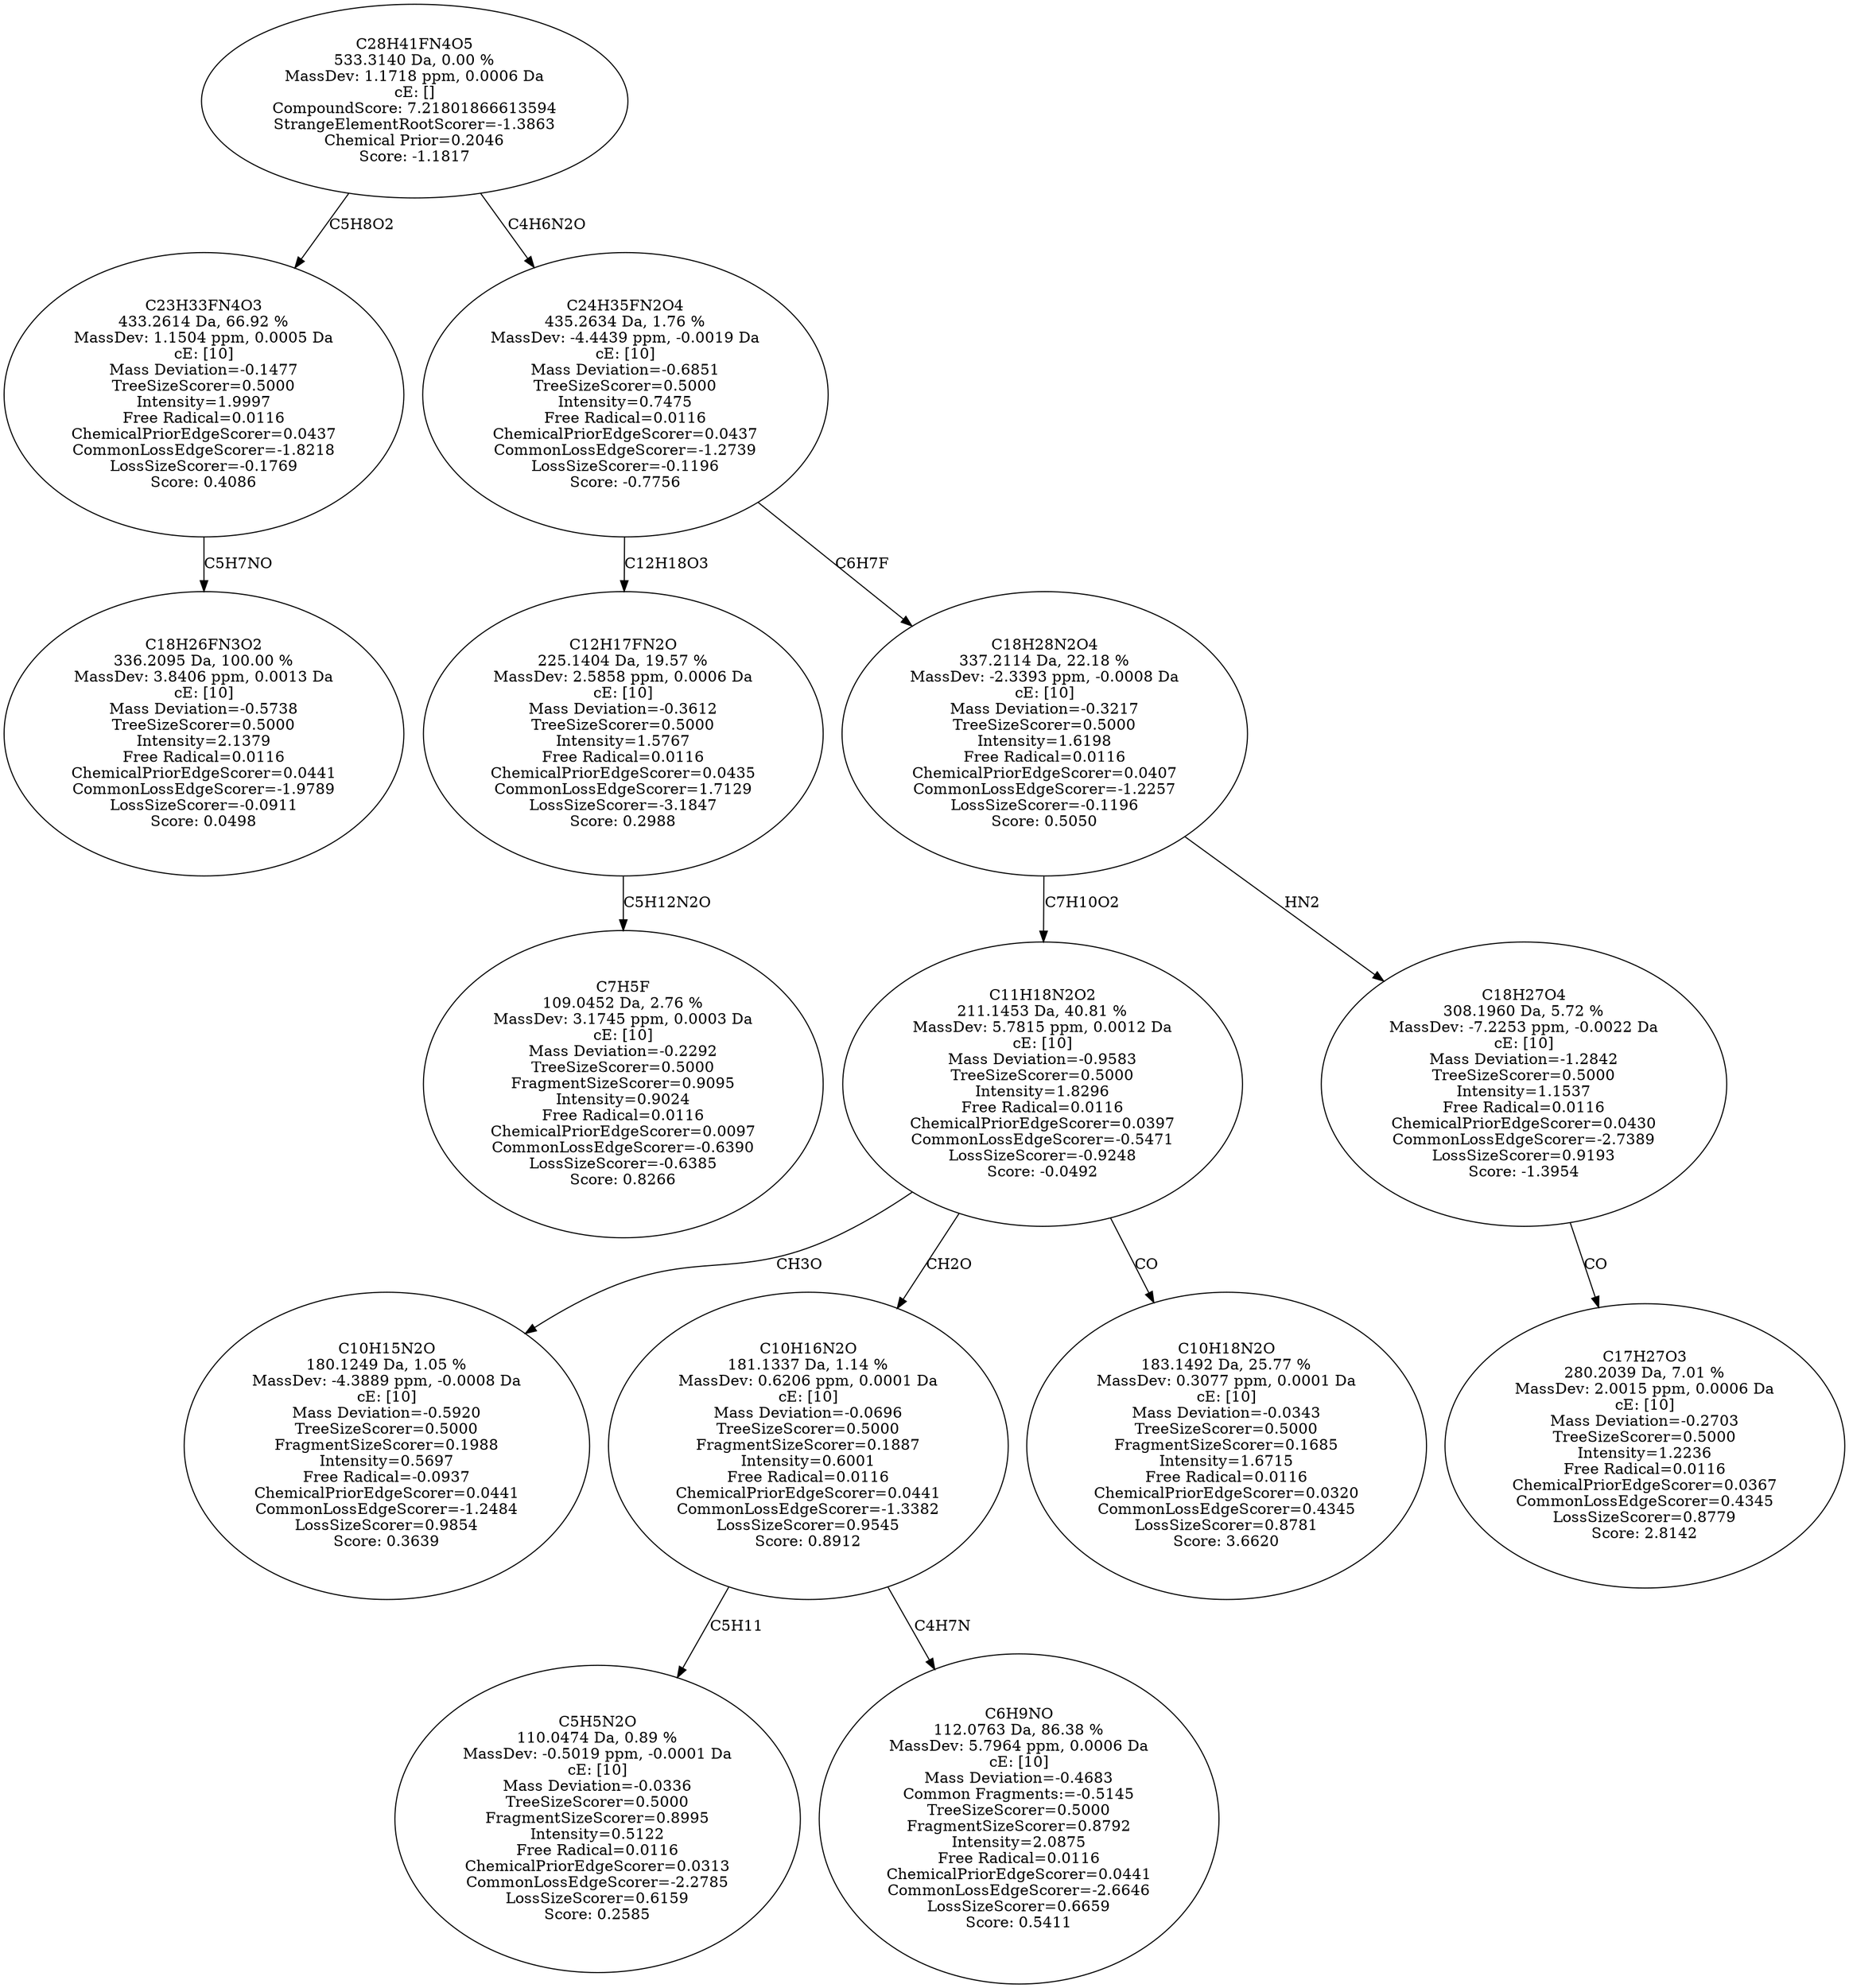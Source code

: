 strict digraph {
v1 [label="C18H26FN3O2\n336.2095 Da, 100.00 %\nMassDev: 3.8406 ppm, 0.0013 Da\ncE: [10]\nMass Deviation=-0.5738\nTreeSizeScorer=0.5000\nIntensity=2.1379\nFree Radical=0.0116\nChemicalPriorEdgeScorer=0.0441\nCommonLossEdgeScorer=-1.9789\nLossSizeScorer=-0.0911\nScore: 0.0498"];
v2 [label="C23H33FN4O3\n433.2614 Da, 66.92 %\nMassDev: 1.1504 ppm, 0.0005 Da\ncE: [10]\nMass Deviation=-0.1477\nTreeSizeScorer=0.5000\nIntensity=1.9997\nFree Radical=0.0116\nChemicalPriorEdgeScorer=0.0437\nCommonLossEdgeScorer=-1.8218\nLossSizeScorer=-0.1769\nScore: 0.4086"];
v3 [label="C7H5F\n109.0452 Da, 2.76 %\nMassDev: 3.1745 ppm, 0.0003 Da\ncE: [10]\nMass Deviation=-0.2292\nTreeSizeScorer=0.5000\nFragmentSizeScorer=0.9095\nIntensity=0.9024\nFree Radical=0.0116\nChemicalPriorEdgeScorer=0.0097\nCommonLossEdgeScorer=-0.6390\nLossSizeScorer=-0.6385\nScore: 0.8266"];
v4 [label="C12H17FN2O\n225.1404 Da, 19.57 %\nMassDev: 2.5858 ppm, 0.0006 Da\ncE: [10]\nMass Deviation=-0.3612\nTreeSizeScorer=0.5000\nIntensity=1.5767\nFree Radical=0.0116\nChemicalPriorEdgeScorer=0.0435\nCommonLossEdgeScorer=1.7129\nLossSizeScorer=-3.1847\nScore: 0.2988"];
v5 [label="C10H15N2O\n180.1249 Da, 1.05 %\nMassDev: -4.3889 ppm, -0.0008 Da\ncE: [10]\nMass Deviation=-0.5920\nTreeSizeScorer=0.5000\nFragmentSizeScorer=0.1988\nIntensity=0.5697\nFree Radical=-0.0937\nChemicalPriorEdgeScorer=0.0441\nCommonLossEdgeScorer=-1.2484\nLossSizeScorer=0.9854\nScore: 0.3639"];
v6 [label="C5H5N2O\n110.0474 Da, 0.89 %\nMassDev: -0.5019 ppm, -0.0001 Da\ncE: [10]\nMass Deviation=-0.0336\nTreeSizeScorer=0.5000\nFragmentSizeScorer=0.8995\nIntensity=0.5122\nFree Radical=0.0116\nChemicalPriorEdgeScorer=0.0313\nCommonLossEdgeScorer=-2.2785\nLossSizeScorer=0.6159\nScore: 0.2585"];
v7 [label="C6H9NO\n112.0763 Da, 86.38 %\nMassDev: 5.7964 ppm, 0.0006 Da\ncE: [10]\nMass Deviation=-0.4683\nCommon Fragments:=-0.5145\nTreeSizeScorer=0.5000\nFragmentSizeScorer=0.8792\nIntensity=2.0875\nFree Radical=0.0116\nChemicalPriorEdgeScorer=0.0441\nCommonLossEdgeScorer=-2.6646\nLossSizeScorer=0.6659\nScore: 0.5411"];
v8 [label="C10H16N2O\n181.1337 Da, 1.14 %\nMassDev: 0.6206 ppm, 0.0001 Da\ncE: [10]\nMass Deviation=-0.0696\nTreeSizeScorer=0.5000\nFragmentSizeScorer=0.1887\nIntensity=0.6001\nFree Radical=0.0116\nChemicalPriorEdgeScorer=0.0441\nCommonLossEdgeScorer=-1.3382\nLossSizeScorer=0.9545\nScore: 0.8912"];
v9 [label="C10H18N2O\n183.1492 Da, 25.77 %\nMassDev: 0.3077 ppm, 0.0001 Da\ncE: [10]\nMass Deviation=-0.0343\nTreeSizeScorer=0.5000\nFragmentSizeScorer=0.1685\nIntensity=1.6715\nFree Radical=0.0116\nChemicalPriorEdgeScorer=0.0320\nCommonLossEdgeScorer=0.4345\nLossSizeScorer=0.8781\nScore: 3.6620"];
v10 [label="C11H18N2O2\n211.1453 Da, 40.81 %\nMassDev: 5.7815 ppm, 0.0012 Da\ncE: [10]\nMass Deviation=-0.9583\nTreeSizeScorer=0.5000\nIntensity=1.8296\nFree Radical=0.0116\nChemicalPriorEdgeScorer=0.0397\nCommonLossEdgeScorer=-0.5471\nLossSizeScorer=-0.9248\nScore: -0.0492"];
v11 [label="C17H27O3\n280.2039 Da, 7.01 %\nMassDev: 2.0015 ppm, 0.0006 Da\ncE: [10]\nMass Deviation=-0.2703\nTreeSizeScorer=0.5000\nIntensity=1.2236\nFree Radical=0.0116\nChemicalPriorEdgeScorer=0.0367\nCommonLossEdgeScorer=0.4345\nLossSizeScorer=0.8779\nScore: 2.8142"];
v12 [label="C18H27O4\n308.1960 Da, 5.72 %\nMassDev: -7.2253 ppm, -0.0022 Da\ncE: [10]\nMass Deviation=-1.2842\nTreeSizeScorer=0.5000\nIntensity=1.1537\nFree Radical=0.0116\nChemicalPriorEdgeScorer=0.0430\nCommonLossEdgeScorer=-2.7389\nLossSizeScorer=0.9193\nScore: -1.3954"];
v13 [label="C18H28N2O4\n337.2114 Da, 22.18 %\nMassDev: -2.3393 ppm, -0.0008 Da\ncE: [10]\nMass Deviation=-0.3217\nTreeSizeScorer=0.5000\nIntensity=1.6198\nFree Radical=0.0116\nChemicalPriorEdgeScorer=0.0407\nCommonLossEdgeScorer=-1.2257\nLossSizeScorer=-0.1196\nScore: 0.5050"];
v14 [label="C24H35FN2O4\n435.2634 Da, 1.76 %\nMassDev: -4.4439 ppm, -0.0019 Da\ncE: [10]\nMass Deviation=-0.6851\nTreeSizeScorer=0.5000\nIntensity=0.7475\nFree Radical=0.0116\nChemicalPriorEdgeScorer=0.0437\nCommonLossEdgeScorer=-1.2739\nLossSizeScorer=-0.1196\nScore: -0.7756"];
v15 [label="C28H41FN4O5\n533.3140 Da, 0.00 %\nMassDev: 1.1718 ppm, 0.0006 Da\ncE: []\nCompoundScore: 7.21801866613594\nStrangeElementRootScorer=-1.3863\nChemical Prior=0.2046\nScore: -1.1817"];
v2 -> v1 [label="C5H7NO"];
v15 -> v2 [label="C5H8O2"];
v4 -> v3 [label="C5H12N2O"];
v14 -> v4 [label="C12H18O3"];
v10 -> v5 [label="CH3O"];
v8 -> v6 [label="C5H11"];
v8 -> v7 [label="C4H7N"];
v10 -> v8 [label="CH2O"];
v10 -> v9 [label="CO"];
v13 -> v10 [label="C7H10O2"];
v12 -> v11 [label="CO"];
v13 -> v12 [label="HN2"];
v14 -> v13 [label="C6H7F"];
v15 -> v14 [label="C4H6N2O"];
}